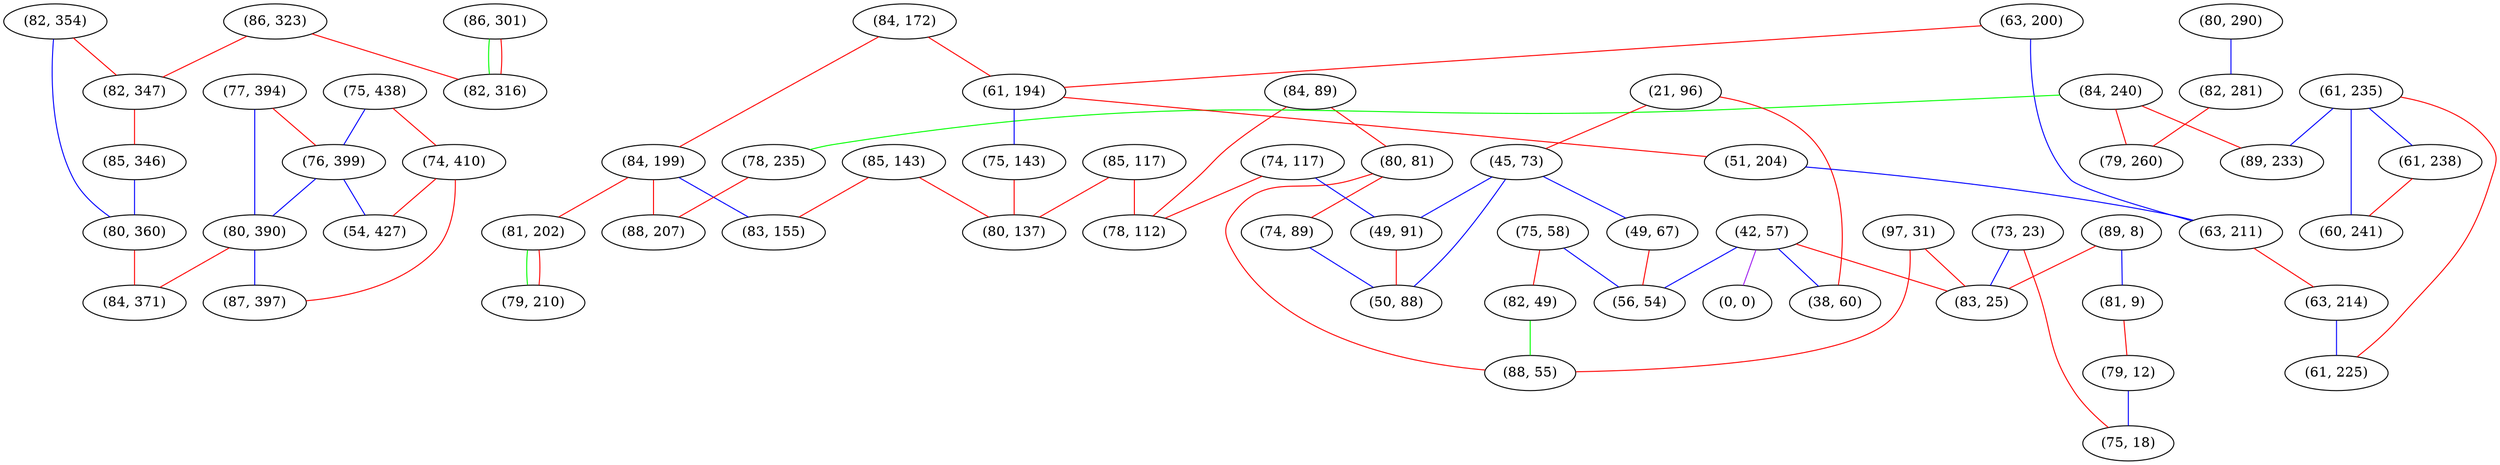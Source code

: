 graph "" {
"(86, 323)";
"(84, 172)";
"(84, 89)";
"(75, 438)";
"(80, 290)";
"(84, 199)";
"(42, 57)";
"(75, 58)";
"(63, 200)";
"(77, 394)";
"(84, 240)";
"(80, 81)";
"(76, 399)";
"(85, 143)";
"(85, 117)";
"(21, 96)";
"(82, 354)";
"(82, 49)";
"(82, 347)";
"(83, 155)";
"(45, 73)";
"(73, 23)";
"(81, 202)";
"(74, 117)";
"(49, 67)";
"(61, 194)";
"(79, 210)";
"(75, 143)";
"(49, 91)";
"(97, 31)";
"(78, 235)";
"(80, 390)";
"(0, 0)";
"(85, 346)";
"(78, 112)";
"(80, 137)";
"(38, 60)";
"(80, 360)";
"(88, 207)";
"(61, 235)";
"(61, 238)";
"(51, 204)";
"(88, 55)";
"(74, 410)";
"(54, 427)";
"(56, 54)";
"(89, 8)";
"(89, 233)";
"(81, 9)";
"(79, 12)";
"(87, 397)";
"(60, 241)";
"(82, 281)";
"(86, 301)";
"(63, 211)";
"(63, 214)";
"(74, 89)";
"(61, 225)";
"(83, 25)";
"(82, 316)";
"(84, 371)";
"(50, 88)";
"(79, 260)";
"(75, 18)";
"(86, 323)" -- "(82, 347)"  [color=red, key=0, weight=1];
"(86, 323)" -- "(82, 316)"  [color=red, key=0, weight=1];
"(84, 172)" -- "(84, 199)"  [color=red, key=0, weight=1];
"(84, 172)" -- "(61, 194)"  [color=red, key=0, weight=1];
"(84, 89)" -- "(80, 81)"  [color=red, key=0, weight=1];
"(84, 89)" -- "(78, 112)"  [color=red, key=0, weight=1];
"(75, 438)" -- "(76, 399)"  [color=blue, key=0, weight=3];
"(75, 438)" -- "(74, 410)"  [color=red, key=0, weight=1];
"(80, 290)" -- "(82, 281)"  [color=blue, key=0, weight=3];
"(84, 199)" -- "(81, 202)"  [color=red, key=0, weight=1];
"(84, 199)" -- "(83, 155)"  [color=blue, key=0, weight=3];
"(84, 199)" -- "(88, 207)"  [color=red, key=0, weight=1];
"(42, 57)" -- "(38, 60)"  [color=blue, key=0, weight=3];
"(42, 57)" -- "(83, 25)"  [color=red, key=0, weight=1];
"(42, 57)" -- "(0, 0)"  [color=purple, key=0, weight=4];
"(42, 57)" -- "(56, 54)"  [color=blue, key=0, weight=3];
"(75, 58)" -- "(56, 54)"  [color=blue, key=0, weight=3];
"(75, 58)" -- "(82, 49)"  [color=red, key=0, weight=1];
"(63, 200)" -- "(63, 211)"  [color=blue, key=0, weight=3];
"(63, 200)" -- "(61, 194)"  [color=red, key=0, weight=1];
"(77, 394)" -- "(80, 390)"  [color=blue, key=0, weight=3];
"(77, 394)" -- "(76, 399)"  [color=red, key=0, weight=1];
"(84, 240)" -- "(78, 235)"  [color=green, key=0, weight=2];
"(84, 240)" -- "(79, 260)"  [color=red, key=0, weight=1];
"(84, 240)" -- "(89, 233)"  [color=red, key=0, weight=1];
"(80, 81)" -- "(74, 89)"  [color=red, key=0, weight=1];
"(80, 81)" -- "(88, 55)"  [color=red, key=0, weight=1];
"(76, 399)" -- "(54, 427)"  [color=blue, key=0, weight=3];
"(76, 399)" -- "(80, 390)"  [color=blue, key=0, weight=3];
"(85, 143)" -- "(80, 137)"  [color=red, key=0, weight=1];
"(85, 143)" -- "(83, 155)"  [color=red, key=0, weight=1];
"(85, 117)" -- "(80, 137)"  [color=red, key=0, weight=1];
"(85, 117)" -- "(78, 112)"  [color=red, key=0, weight=1];
"(21, 96)" -- "(38, 60)"  [color=red, key=0, weight=1];
"(21, 96)" -- "(45, 73)"  [color=red, key=0, weight=1];
"(82, 354)" -- "(80, 360)"  [color=blue, key=0, weight=3];
"(82, 354)" -- "(82, 347)"  [color=red, key=0, weight=1];
"(82, 49)" -- "(88, 55)"  [color=green, key=0, weight=2];
"(82, 347)" -- "(85, 346)"  [color=red, key=0, weight=1];
"(45, 73)" -- "(49, 91)"  [color=blue, key=0, weight=3];
"(45, 73)" -- "(49, 67)"  [color=blue, key=0, weight=3];
"(45, 73)" -- "(50, 88)"  [color=blue, key=0, weight=3];
"(73, 23)" -- "(75, 18)"  [color=red, key=0, weight=1];
"(73, 23)" -- "(83, 25)"  [color=blue, key=0, weight=3];
"(81, 202)" -- "(79, 210)"  [color=green, key=0, weight=2];
"(81, 202)" -- "(79, 210)"  [color=red, key=1, weight=1];
"(74, 117)" -- "(49, 91)"  [color=blue, key=0, weight=3];
"(74, 117)" -- "(78, 112)"  [color=red, key=0, weight=1];
"(49, 67)" -- "(56, 54)"  [color=red, key=0, weight=1];
"(61, 194)" -- "(51, 204)"  [color=red, key=0, weight=1];
"(61, 194)" -- "(75, 143)"  [color=blue, key=0, weight=3];
"(75, 143)" -- "(80, 137)"  [color=red, key=0, weight=1];
"(49, 91)" -- "(50, 88)"  [color=red, key=0, weight=1];
"(97, 31)" -- "(83, 25)"  [color=red, key=0, weight=1];
"(97, 31)" -- "(88, 55)"  [color=red, key=0, weight=1];
"(78, 235)" -- "(88, 207)"  [color=red, key=0, weight=1];
"(80, 390)" -- "(87, 397)"  [color=blue, key=0, weight=3];
"(80, 390)" -- "(84, 371)"  [color=red, key=0, weight=1];
"(85, 346)" -- "(80, 360)"  [color=blue, key=0, weight=3];
"(80, 360)" -- "(84, 371)"  [color=red, key=0, weight=1];
"(61, 235)" -- "(61, 238)"  [color=blue, key=0, weight=3];
"(61, 235)" -- "(61, 225)"  [color=red, key=0, weight=1];
"(61, 235)" -- "(60, 241)"  [color=blue, key=0, weight=3];
"(61, 235)" -- "(89, 233)"  [color=blue, key=0, weight=3];
"(61, 238)" -- "(60, 241)"  [color=red, key=0, weight=1];
"(51, 204)" -- "(63, 211)"  [color=blue, key=0, weight=3];
"(74, 410)" -- "(54, 427)"  [color=red, key=0, weight=1];
"(74, 410)" -- "(87, 397)"  [color=red, key=0, weight=1];
"(89, 8)" -- "(83, 25)"  [color=red, key=0, weight=1];
"(89, 8)" -- "(81, 9)"  [color=blue, key=0, weight=3];
"(81, 9)" -- "(79, 12)"  [color=red, key=0, weight=1];
"(79, 12)" -- "(75, 18)"  [color=blue, key=0, weight=3];
"(82, 281)" -- "(79, 260)"  [color=red, key=0, weight=1];
"(86, 301)" -- "(82, 316)"  [color=green, key=0, weight=2];
"(86, 301)" -- "(82, 316)"  [color=red, key=1, weight=1];
"(63, 211)" -- "(63, 214)"  [color=red, key=0, weight=1];
"(63, 214)" -- "(61, 225)"  [color=blue, key=0, weight=3];
"(74, 89)" -- "(50, 88)"  [color=blue, key=0, weight=3];
}
